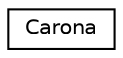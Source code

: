 digraph "Gráfico de Hierarquia de Classes"
{
  edge [fontname="Helvetica",fontsize="10",labelfontname="Helvetica",labelfontsize="10"];
  node [fontname="Helvetica",fontsize="10",shape=record];
  rankdir="LR";
  Node1 [label="Carona",height=0.2,width=0.4,color="black", fillcolor="white", style="filled",URL="$classCarona.html"];
}

